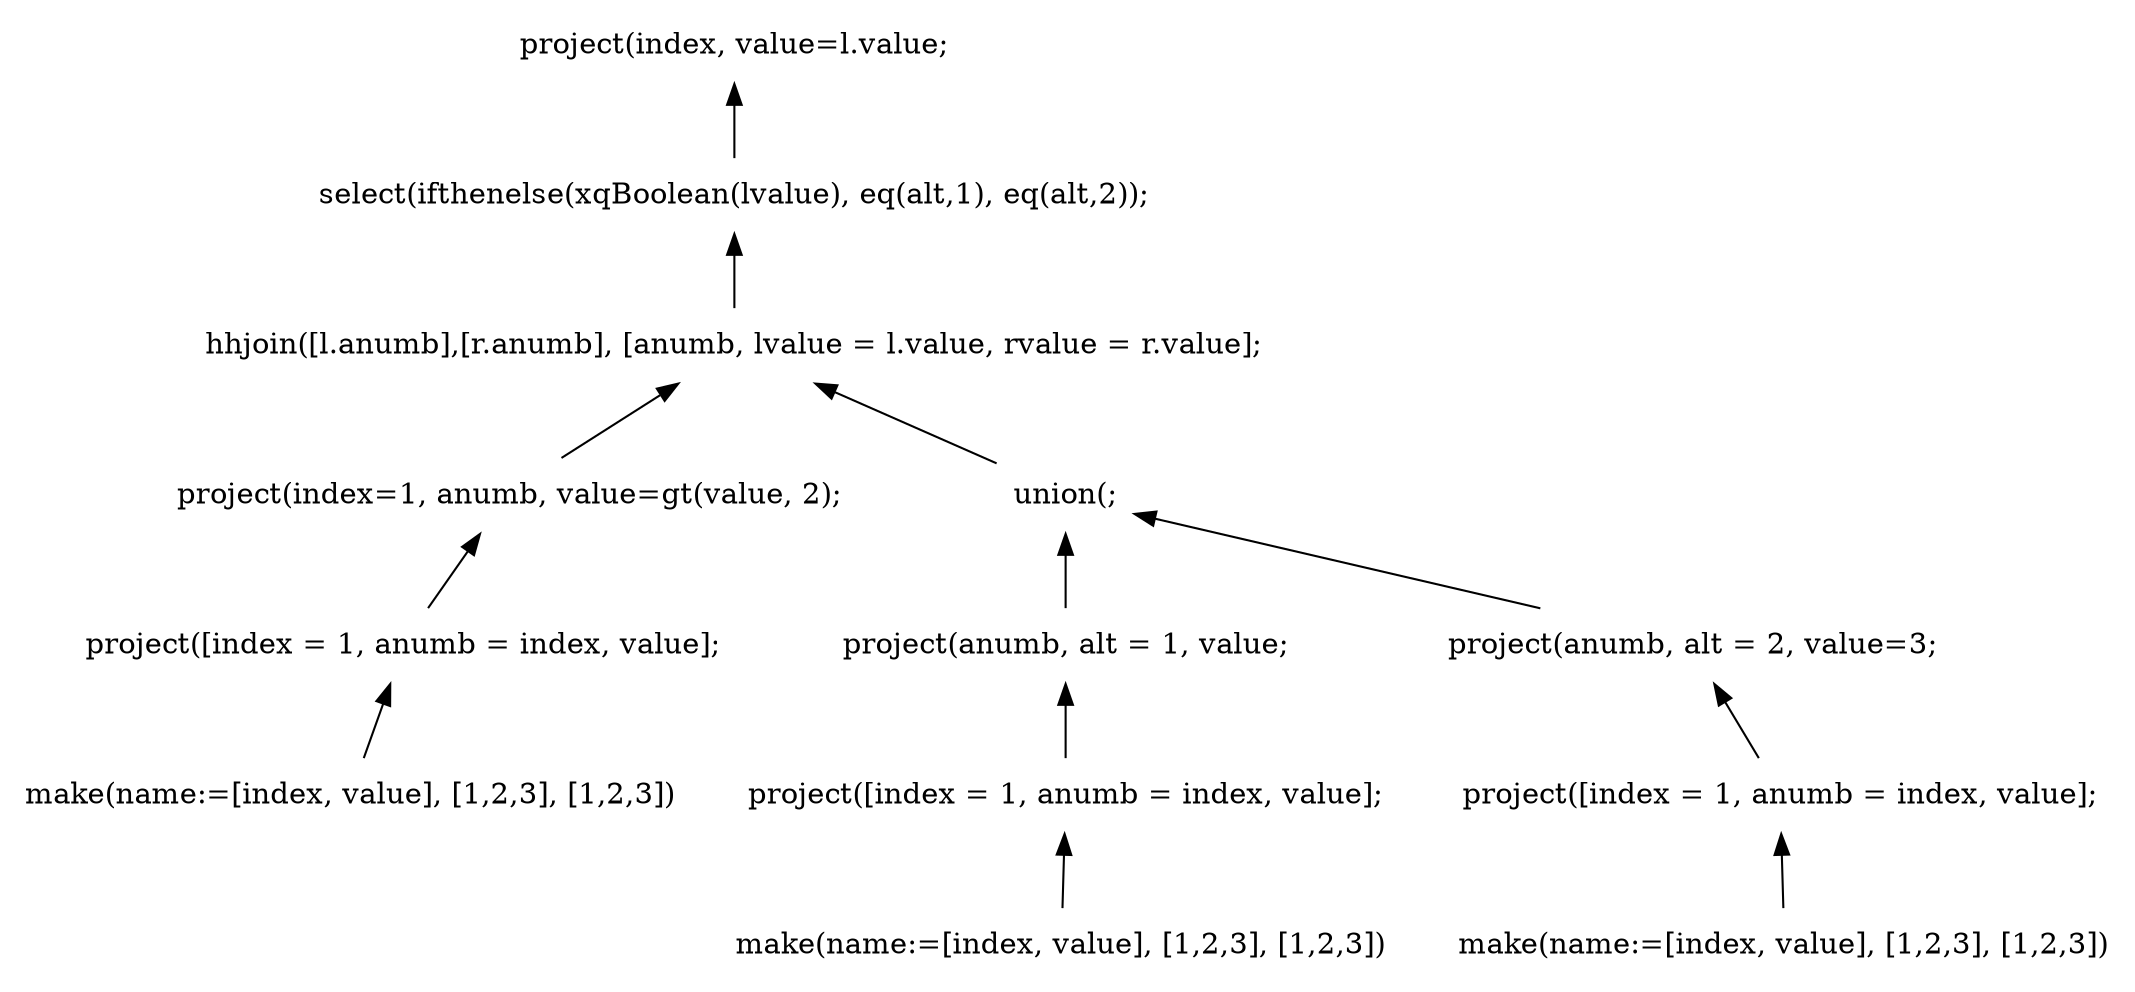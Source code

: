 digraph AST {
edge [color=black, dir=both, weight=1, fontcolor=black, fontname=Helvetica, arrowhead=none,arrowtail=normal]
node [shape=plaintext]

project1231->make1231
project1232->make1232
project1233->make1233
make1231 [label="make(name:=[index, value], [1,2,3], [1,2,3])"]
make1232 [label="make(name:=[index, value], [1,2,3], [1,2,3])"]
make1233 [label="make(name:=[index, value], [1,2,3], [1,2,3])"]
project1231 [label="project([index = 1, anumb = index, value];"]
project1232 [label="project([index = 1, anumb = index, value];"]
project1233 [label="project([index = 1, anumb = index, value];"]

project1 [label="project(index, value=l.value;"]
project2 [label="project(anumb, alt = 1, value;"]
project3 [label="project(anumb, alt = 2, value=3;"]
project4 [label=" project(index=1, anumb, value=gt(value, 2);"]

select1 [label="select(ifthenelse(xqBoolean(lvalue), eq(alt,1), eq(alt,2));"]
hhjoin1 [label="hhjoin([l.anumb],[r.anumb], [anumb, lvalue = l.value, rvalue = r.value];"]
union1 [label="union(;"]

project1->select1
  select1->hhjoin1
    hhjoin1->union1
      union1->project2
        project2->project1231
      union1->project3
        project3->project1232
    hhjoin1->project4
      project4->project1233
}